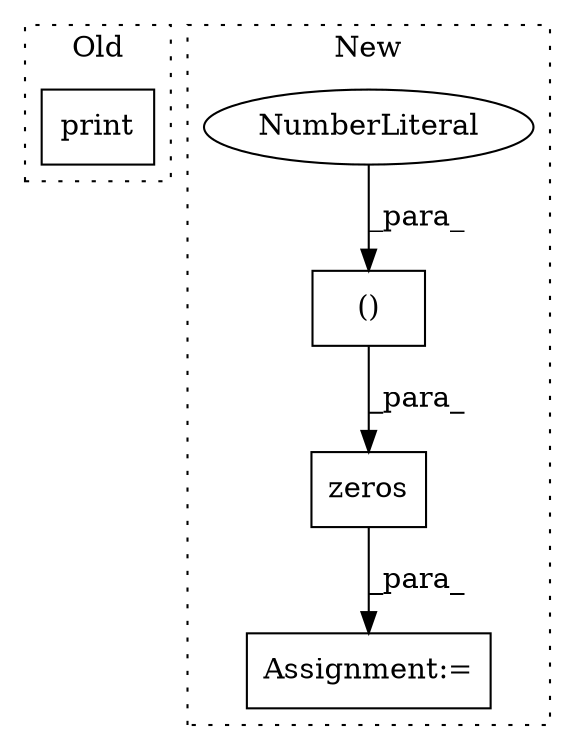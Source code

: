 digraph G {
subgraph cluster0 {
1 [label="print" a="32" s="650,657" l="6,1" shape="box"];
label = "Old";
style="dotted";
}
subgraph cluster1 {
2 [label="zeros" a="32" s="621,649" l="11,2" shape="box"];
3 [label="Assignment:=" a="7" s="601" l="1" shape="box"];
4 [label="()" a="106" s="632" l="17" shape="box"];
5 [label="NumberLiteral" a="34" s="632" l="1" shape="ellipse"];
label = "New";
style="dotted";
}
2 -> 3 [label="_para_"];
4 -> 2 [label="_para_"];
5 -> 4 [label="_para_"];
}